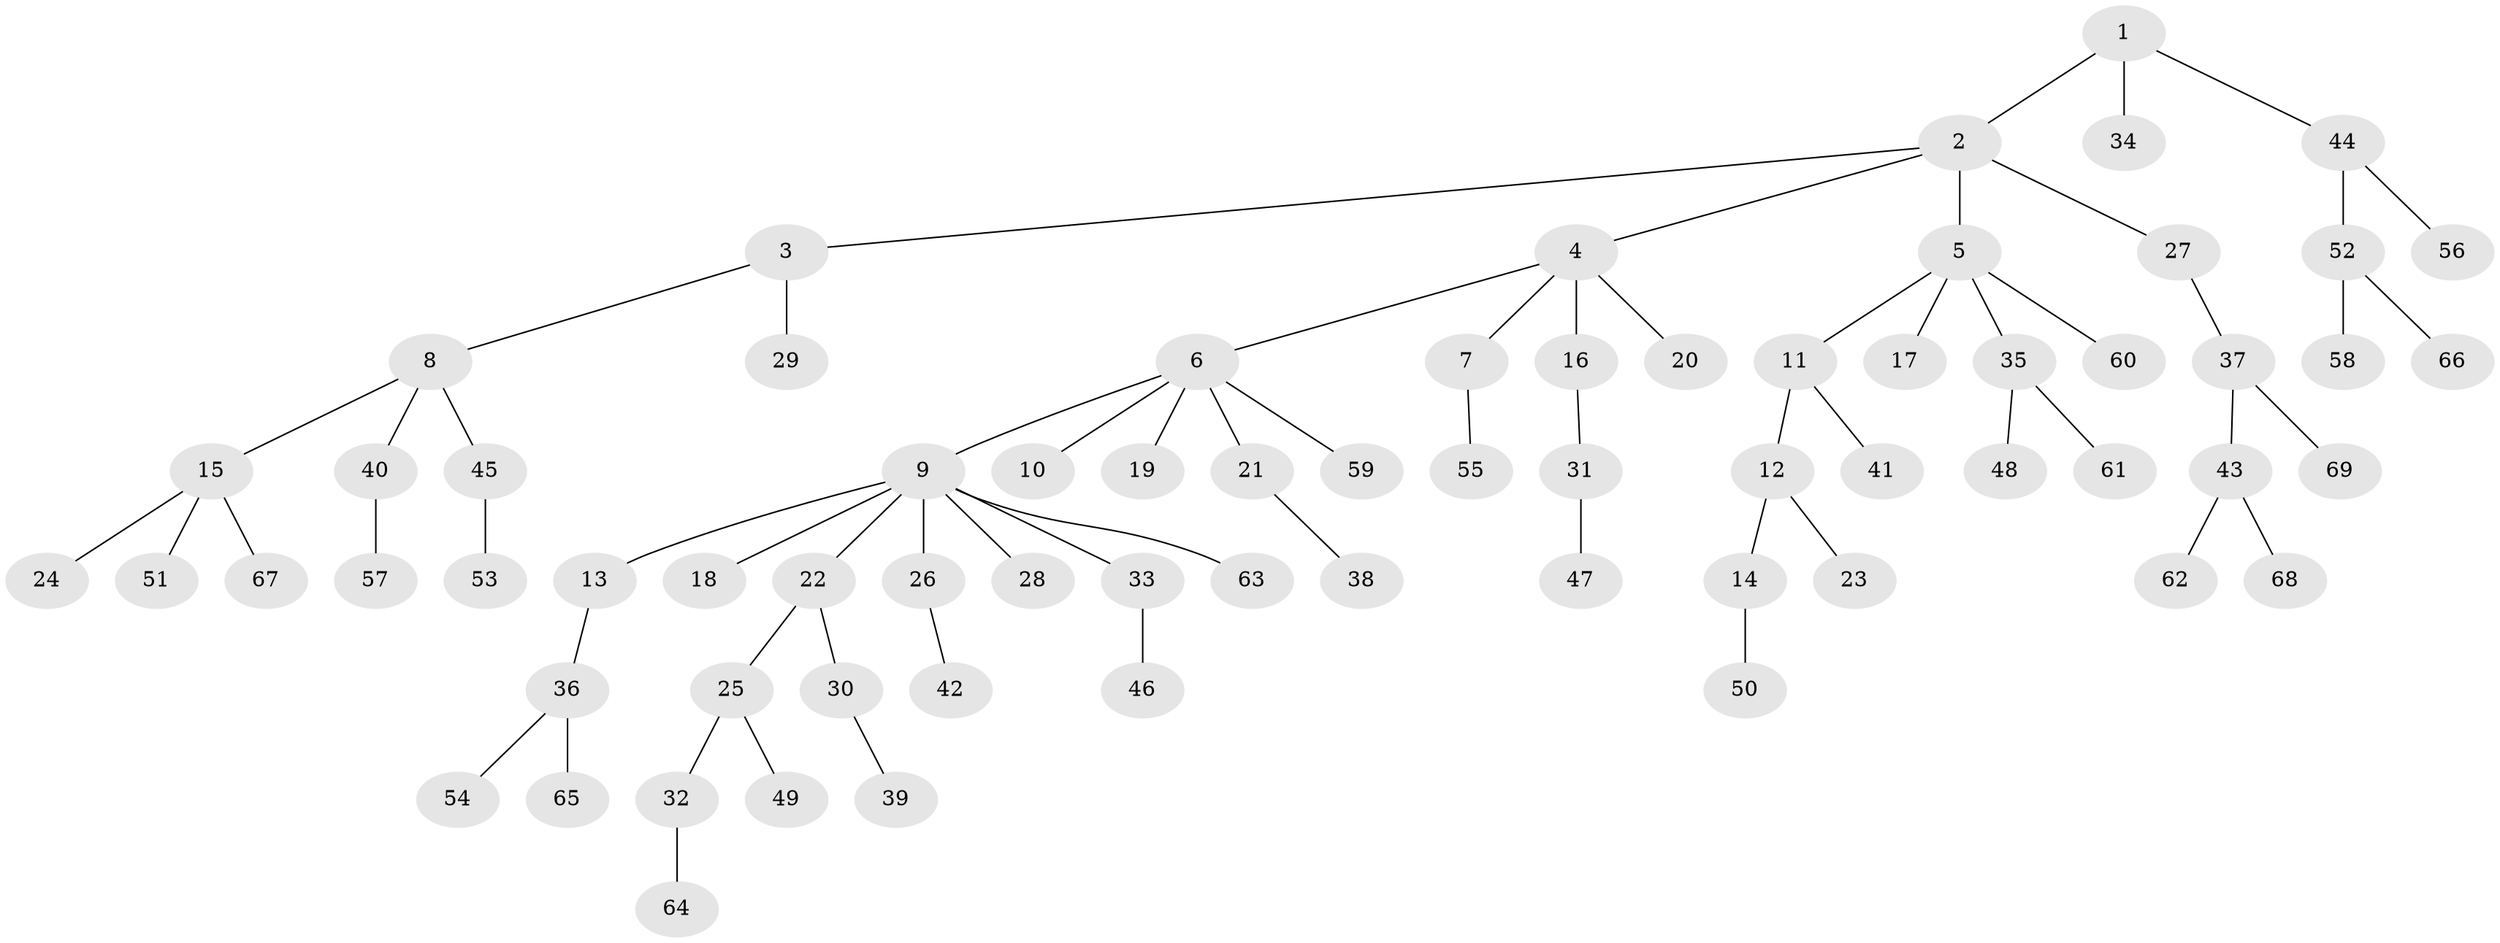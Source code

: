 // Generated by graph-tools (version 1.1) at 2025/50/03/09/25 03:50:19]
// undirected, 69 vertices, 68 edges
graph export_dot {
graph [start="1"]
  node [color=gray90,style=filled];
  1;
  2;
  3;
  4;
  5;
  6;
  7;
  8;
  9;
  10;
  11;
  12;
  13;
  14;
  15;
  16;
  17;
  18;
  19;
  20;
  21;
  22;
  23;
  24;
  25;
  26;
  27;
  28;
  29;
  30;
  31;
  32;
  33;
  34;
  35;
  36;
  37;
  38;
  39;
  40;
  41;
  42;
  43;
  44;
  45;
  46;
  47;
  48;
  49;
  50;
  51;
  52;
  53;
  54;
  55;
  56;
  57;
  58;
  59;
  60;
  61;
  62;
  63;
  64;
  65;
  66;
  67;
  68;
  69;
  1 -- 2;
  1 -- 34;
  1 -- 44;
  2 -- 3;
  2 -- 4;
  2 -- 5;
  2 -- 27;
  3 -- 8;
  3 -- 29;
  4 -- 6;
  4 -- 7;
  4 -- 16;
  4 -- 20;
  5 -- 11;
  5 -- 17;
  5 -- 35;
  5 -- 60;
  6 -- 9;
  6 -- 10;
  6 -- 19;
  6 -- 21;
  6 -- 59;
  7 -- 55;
  8 -- 15;
  8 -- 40;
  8 -- 45;
  9 -- 13;
  9 -- 18;
  9 -- 22;
  9 -- 26;
  9 -- 28;
  9 -- 33;
  9 -- 63;
  11 -- 12;
  11 -- 41;
  12 -- 14;
  12 -- 23;
  13 -- 36;
  14 -- 50;
  15 -- 24;
  15 -- 51;
  15 -- 67;
  16 -- 31;
  21 -- 38;
  22 -- 25;
  22 -- 30;
  25 -- 32;
  25 -- 49;
  26 -- 42;
  27 -- 37;
  30 -- 39;
  31 -- 47;
  32 -- 64;
  33 -- 46;
  35 -- 48;
  35 -- 61;
  36 -- 54;
  36 -- 65;
  37 -- 43;
  37 -- 69;
  40 -- 57;
  43 -- 62;
  43 -- 68;
  44 -- 52;
  44 -- 56;
  45 -- 53;
  52 -- 58;
  52 -- 66;
}
